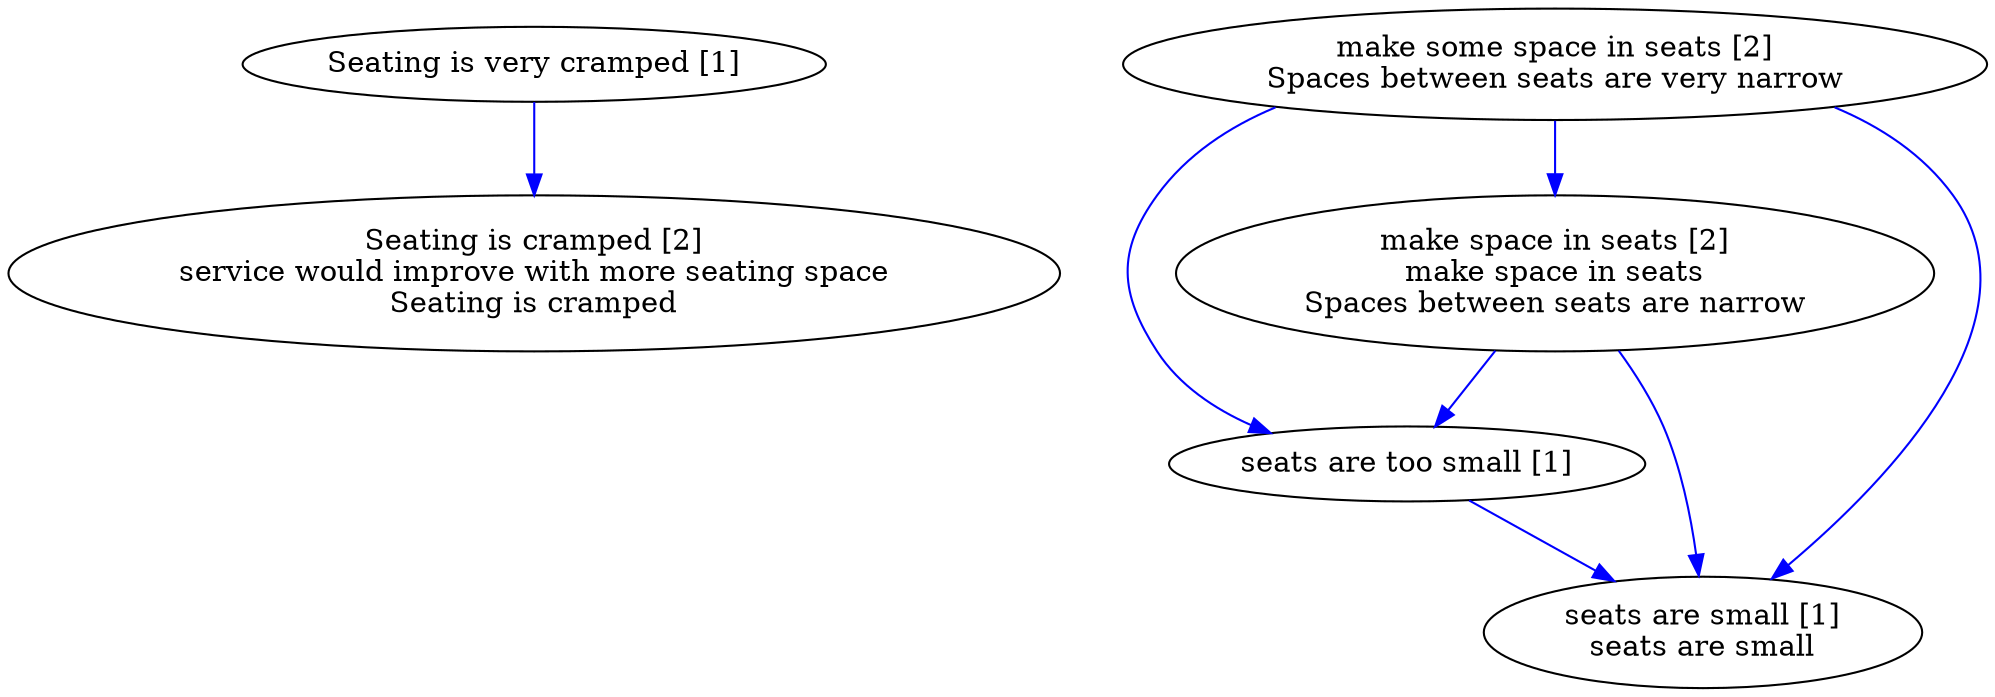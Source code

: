 digraph collapsedGraph {
"Seating is cramped [2]\nservice would improve with more seating space\nSeating is cramped""make space in seats [2]\nmake space in seats\nSpaces between seats are narrow""make some space in seats [2]\nSpaces between seats are very narrow""Seating is very cramped [1]""seats are too small [1]""seats are small [1]\nseats are small""Seating is very cramped [1]" -> "Seating is cramped [2]\nservice would improve with more seating space\nSeating is cramped" [color=blue]
"make space in seats [2]\nmake space in seats\nSpaces between seats are narrow" -> "seats are too small [1]" [color=blue]
"make space in seats [2]\nmake space in seats\nSpaces between seats are narrow" -> "seats are small [1]\nseats are small" [color=blue]
"make some space in seats [2]\nSpaces between seats are very narrow" -> "seats are too small [1]" [color=blue]
"make some space in seats [2]\nSpaces between seats are very narrow" -> "make space in seats [2]\nmake space in seats\nSpaces between seats are narrow" [color=blue]
"make some space in seats [2]\nSpaces between seats are very narrow" -> "seats are small [1]\nseats are small" [color=blue]
"seats are too small [1]" -> "seats are small [1]\nseats are small" [color=blue]
}